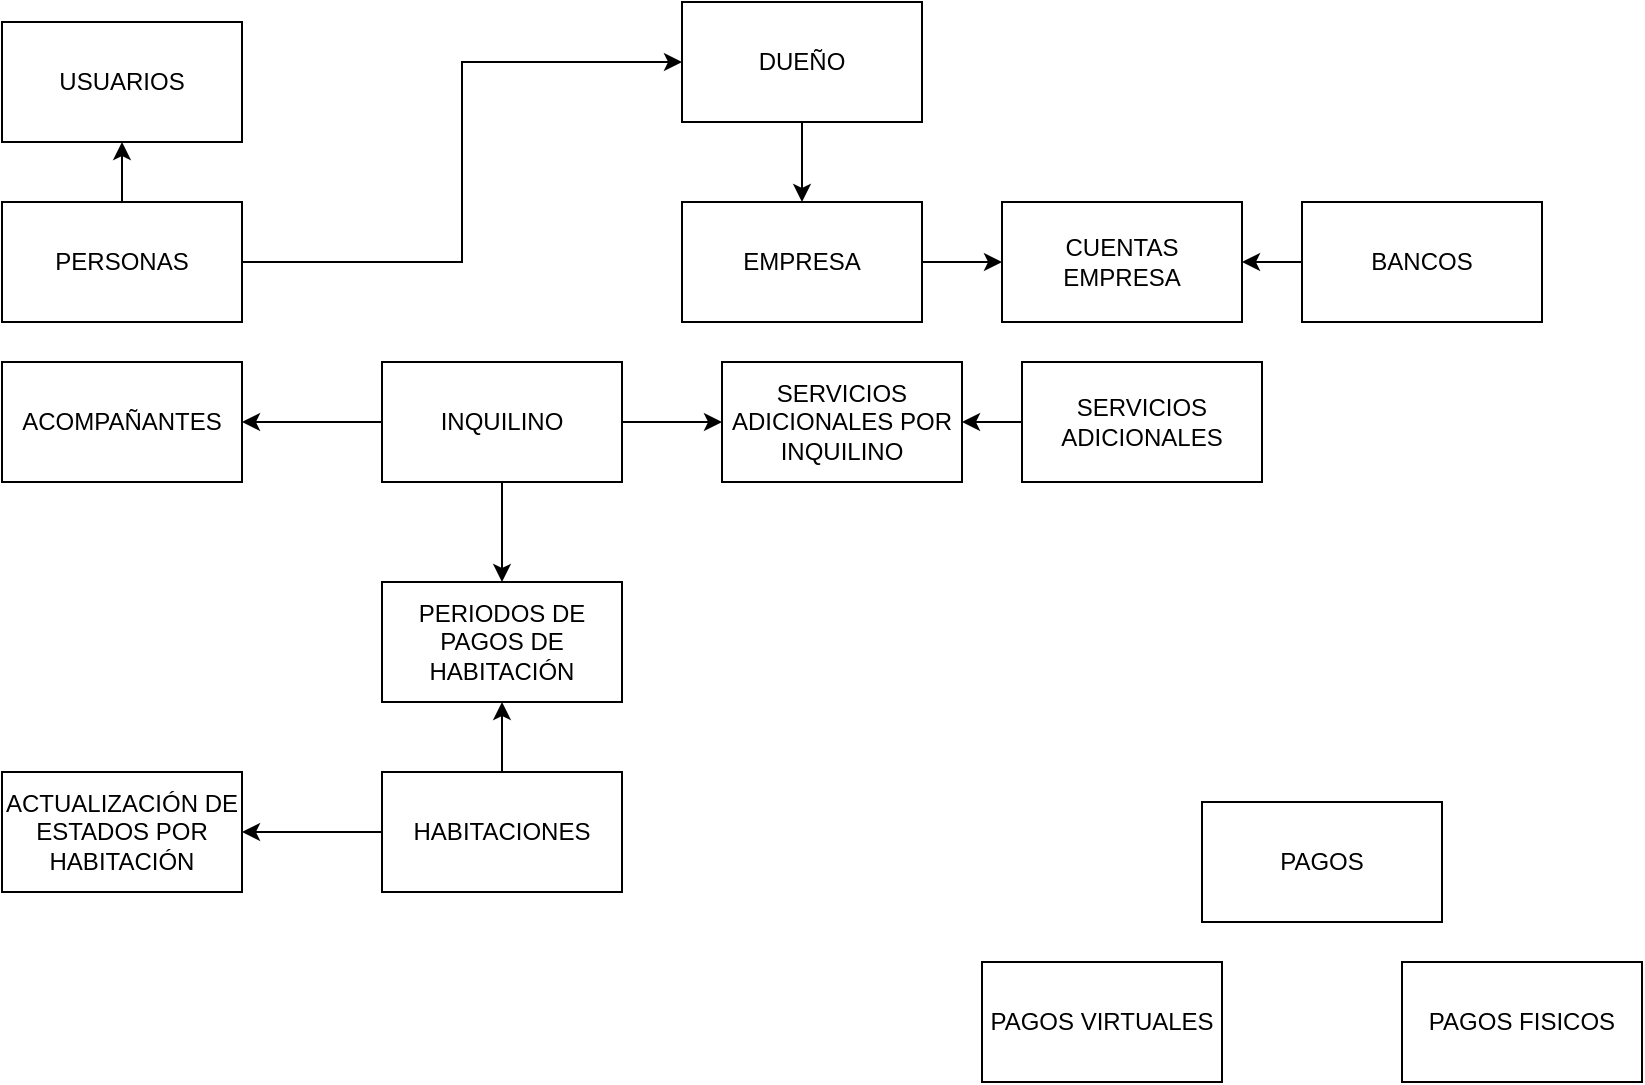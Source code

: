 <mxfile version="12.9.13" type="github">
  <diagram id="0RSpLNbLScIbGe8ZLiit" name="Page-1">
    <mxGraphModel dx="998" dy="548" grid="1" gridSize="10" guides="1" tooltips="1" connect="1" arrows="1" fold="1" page="1" pageScale="1" pageWidth="827" pageHeight="1169" math="0" shadow="0">
      <root>
        <mxCell id="0" />
        <mxCell id="1" parent="0" />
        <mxCell id="n4iATBKqcI-3AhqBi3jB-22" style="edgeStyle=orthogonalEdgeStyle;rounded=0;orthogonalLoop=1;jettySize=auto;html=1;entryX=0.5;entryY=1;entryDx=0;entryDy=0;" edge="1" parent="1" source="pzR-5Yqq6GvgtkR-p-Id-1" target="pzR-5Yqq6GvgtkR-p-Id-2">
          <mxGeometry relative="1" as="geometry" />
        </mxCell>
        <mxCell id="n4iATBKqcI-3AhqBi3jB-23" style="edgeStyle=orthogonalEdgeStyle;rounded=0;orthogonalLoop=1;jettySize=auto;html=1;entryX=0;entryY=0.5;entryDx=0;entryDy=0;" edge="1" parent="1" source="pzR-5Yqq6GvgtkR-p-Id-1" target="pzR-5Yqq6GvgtkR-p-Id-5">
          <mxGeometry relative="1" as="geometry" />
        </mxCell>
        <mxCell id="pzR-5Yqq6GvgtkR-p-Id-1" value="PERSONAS" style="rounded=0;whiteSpace=wrap;html=1;" parent="1" vertex="1">
          <mxGeometry x="20" y="100" width="120" height="60" as="geometry" />
        </mxCell>
        <mxCell id="pzR-5Yqq6GvgtkR-p-Id-2" value="USUARIOS" style="rounded=0;whiteSpace=wrap;html=1;" parent="1" vertex="1">
          <mxGeometry x="20" y="10" width="120" height="60" as="geometry" />
        </mxCell>
        <mxCell id="n4iATBKqcI-3AhqBi3jB-12" style="edgeStyle=orthogonalEdgeStyle;rounded=0;orthogonalLoop=1;jettySize=auto;html=1;entryX=0.5;entryY=0;entryDx=0;entryDy=0;" edge="1" parent="1" source="pzR-5Yqq6GvgtkR-p-Id-4" target="n4iATBKqcI-3AhqBi3jB-5">
          <mxGeometry relative="1" as="geometry" />
        </mxCell>
        <mxCell id="n4iATBKqcI-3AhqBi3jB-18" style="edgeStyle=orthogonalEdgeStyle;rounded=0;orthogonalLoop=1;jettySize=auto;html=1;" edge="1" parent="1" source="pzR-5Yqq6GvgtkR-p-Id-4" target="n4iATBKqcI-3AhqBi3jB-6">
          <mxGeometry relative="1" as="geometry" />
        </mxCell>
        <mxCell id="n4iATBKqcI-3AhqBi3jB-19" style="edgeStyle=orthogonalEdgeStyle;rounded=0;orthogonalLoop=1;jettySize=auto;html=1;entryX=0;entryY=0.5;entryDx=0;entryDy=0;" edge="1" parent="1" source="pzR-5Yqq6GvgtkR-p-Id-4" target="n4iATBKqcI-3AhqBi3jB-3">
          <mxGeometry relative="1" as="geometry" />
        </mxCell>
        <mxCell id="pzR-5Yqq6GvgtkR-p-Id-4" value="INQUILINO" style="rounded=0;whiteSpace=wrap;html=1;" parent="1" vertex="1">
          <mxGeometry x="210" y="180" width="120" height="60" as="geometry" />
        </mxCell>
        <mxCell id="n4iATBKqcI-3AhqBi3jB-24" style="edgeStyle=orthogonalEdgeStyle;rounded=0;orthogonalLoop=1;jettySize=auto;html=1;entryX=0.5;entryY=0;entryDx=0;entryDy=0;" edge="1" parent="1" source="pzR-5Yqq6GvgtkR-p-Id-5" target="pzR-5Yqq6GvgtkR-p-Id-6">
          <mxGeometry relative="1" as="geometry" />
        </mxCell>
        <mxCell id="pzR-5Yqq6GvgtkR-p-Id-5" value="DUEÑO" style="rounded=0;whiteSpace=wrap;html=1;" parent="1" vertex="1">
          <mxGeometry x="360" width="120" height="60" as="geometry" />
        </mxCell>
        <mxCell id="n4iATBKqcI-3AhqBi3jB-25" style="edgeStyle=orthogonalEdgeStyle;rounded=0;orthogonalLoop=1;jettySize=auto;html=1;entryX=0;entryY=0.5;entryDx=0;entryDy=0;" edge="1" parent="1" source="pzR-5Yqq6GvgtkR-p-Id-6" target="pzR-5Yqq6GvgtkR-p-Id-7">
          <mxGeometry relative="1" as="geometry" />
        </mxCell>
        <mxCell id="pzR-5Yqq6GvgtkR-p-Id-6" value="EMPRESA" style="rounded=0;whiteSpace=wrap;html=1;" parent="1" vertex="1">
          <mxGeometry x="360" y="100" width="120" height="60" as="geometry" />
        </mxCell>
        <mxCell id="pzR-5Yqq6GvgtkR-p-Id-7" value="CUENTAS EMPRESA" style="rounded=0;whiteSpace=wrap;html=1;" parent="1" vertex="1">
          <mxGeometry x="520" y="100" width="120" height="60" as="geometry" />
        </mxCell>
        <mxCell id="n4iATBKqcI-3AhqBi3jB-27" style="edgeStyle=orthogonalEdgeStyle;rounded=0;orthogonalLoop=1;jettySize=auto;html=1;entryX=1;entryY=0.5;entryDx=0;entryDy=0;" edge="1" parent="1" source="pzR-5Yqq6GvgtkR-p-Id-8" target="pzR-5Yqq6GvgtkR-p-Id-7">
          <mxGeometry relative="1" as="geometry" />
        </mxCell>
        <mxCell id="pzR-5Yqq6GvgtkR-p-Id-8" value="BANCOS" style="rounded=0;whiteSpace=wrap;html=1;" parent="1" vertex="1">
          <mxGeometry x="670" y="100" width="120" height="60" as="geometry" />
        </mxCell>
        <mxCell id="n4iATBKqcI-3AhqBi3jB-13" style="edgeStyle=orthogonalEdgeStyle;rounded=0;orthogonalLoop=1;jettySize=auto;html=1;" edge="1" parent="1" source="pzR-5Yqq6GvgtkR-p-Id-9" target="n4iATBKqcI-3AhqBi3jB-5">
          <mxGeometry relative="1" as="geometry" />
        </mxCell>
        <mxCell id="n4iATBKqcI-3AhqBi3jB-17" style="edgeStyle=orthogonalEdgeStyle;rounded=0;orthogonalLoop=1;jettySize=auto;html=1;entryX=1;entryY=0.5;entryDx=0;entryDy=0;" edge="1" parent="1" source="pzR-5Yqq6GvgtkR-p-Id-9" target="n4iATBKqcI-3AhqBi3jB-16">
          <mxGeometry relative="1" as="geometry" />
        </mxCell>
        <mxCell id="pzR-5Yqq6GvgtkR-p-Id-9" value="HABITACIONES" style="rounded=0;whiteSpace=wrap;html=1;" parent="1" vertex="1">
          <mxGeometry x="210" y="385" width="120" height="60" as="geometry" />
        </mxCell>
        <mxCell id="pzR-5Yqq6GvgtkR-p-Id-10" value="PAGOS" style="rounded=0;whiteSpace=wrap;html=1;" parent="1" vertex="1">
          <mxGeometry x="620" y="400" width="120" height="60" as="geometry" />
        </mxCell>
        <mxCell id="pzR-5Yqq6GvgtkR-p-Id-11" value="PAGOS VIRTUALES" style="rounded=0;whiteSpace=wrap;html=1;" parent="1" vertex="1">
          <mxGeometry x="510" y="480" width="120" height="60" as="geometry" />
        </mxCell>
        <mxCell id="pzR-5Yqq6GvgtkR-p-Id-12" value="PAGOS FISICOS" style="rounded=0;whiteSpace=wrap;html=1;" parent="1" vertex="1">
          <mxGeometry x="720" y="480" width="120" height="60" as="geometry" />
        </mxCell>
        <mxCell id="n4iATBKqcI-3AhqBi3jB-20" style="edgeStyle=orthogonalEdgeStyle;rounded=0;orthogonalLoop=1;jettySize=auto;html=1;entryX=1;entryY=0.5;entryDx=0;entryDy=0;" edge="1" parent="1" source="n4iATBKqcI-3AhqBi3jB-1" target="n4iATBKqcI-3AhqBi3jB-3">
          <mxGeometry relative="1" as="geometry" />
        </mxCell>
        <mxCell id="n4iATBKqcI-3AhqBi3jB-1" value="SERVICIOS ADICIONALES" style="rounded=0;whiteSpace=wrap;html=1;" vertex="1" parent="1">
          <mxGeometry x="530" y="180" width="120" height="60" as="geometry" />
        </mxCell>
        <mxCell id="n4iATBKqcI-3AhqBi3jB-3" value="SERVICIOS ADICIONALES POR INQUILINO" style="rounded=0;whiteSpace=wrap;html=1;" vertex="1" parent="1">
          <mxGeometry x="380" y="180" width="120" height="60" as="geometry" />
        </mxCell>
        <mxCell id="n4iATBKqcI-3AhqBi3jB-5" value="PERIODOS DE PAGOS DE HABITACIÓN" style="rounded=0;whiteSpace=wrap;html=1;" vertex="1" parent="1">
          <mxGeometry x="210" y="290" width="120" height="60" as="geometry" />
        </mxCell>
        <mxCell id="n4iATBKqcI-3AhqBi3jB-6" value="ACOMPAÑANTES" style="rounded=0;whiteSpace=wrap;html=1;" vertex="1" parent="1">
          <mxGeometry x="20" y="180" width="120" height="60" as="geometry" />
        </mxCell>
        <mxCell id="n4iATBKqcI-3AhqBi3jB-16" value="ACTUALIZACIÓN DE ESTADOS POR HABITACIÓN" style="rounded=0;whiteSpace=wrap;html=1;" vertex="1" parent="1">
          <mxGeometry x="20" y="385" width="120" height="60" as="geometry" />
        </mxCell>
      </root>
    </mxGraphModel>
  </diagram>
</mxfile>
